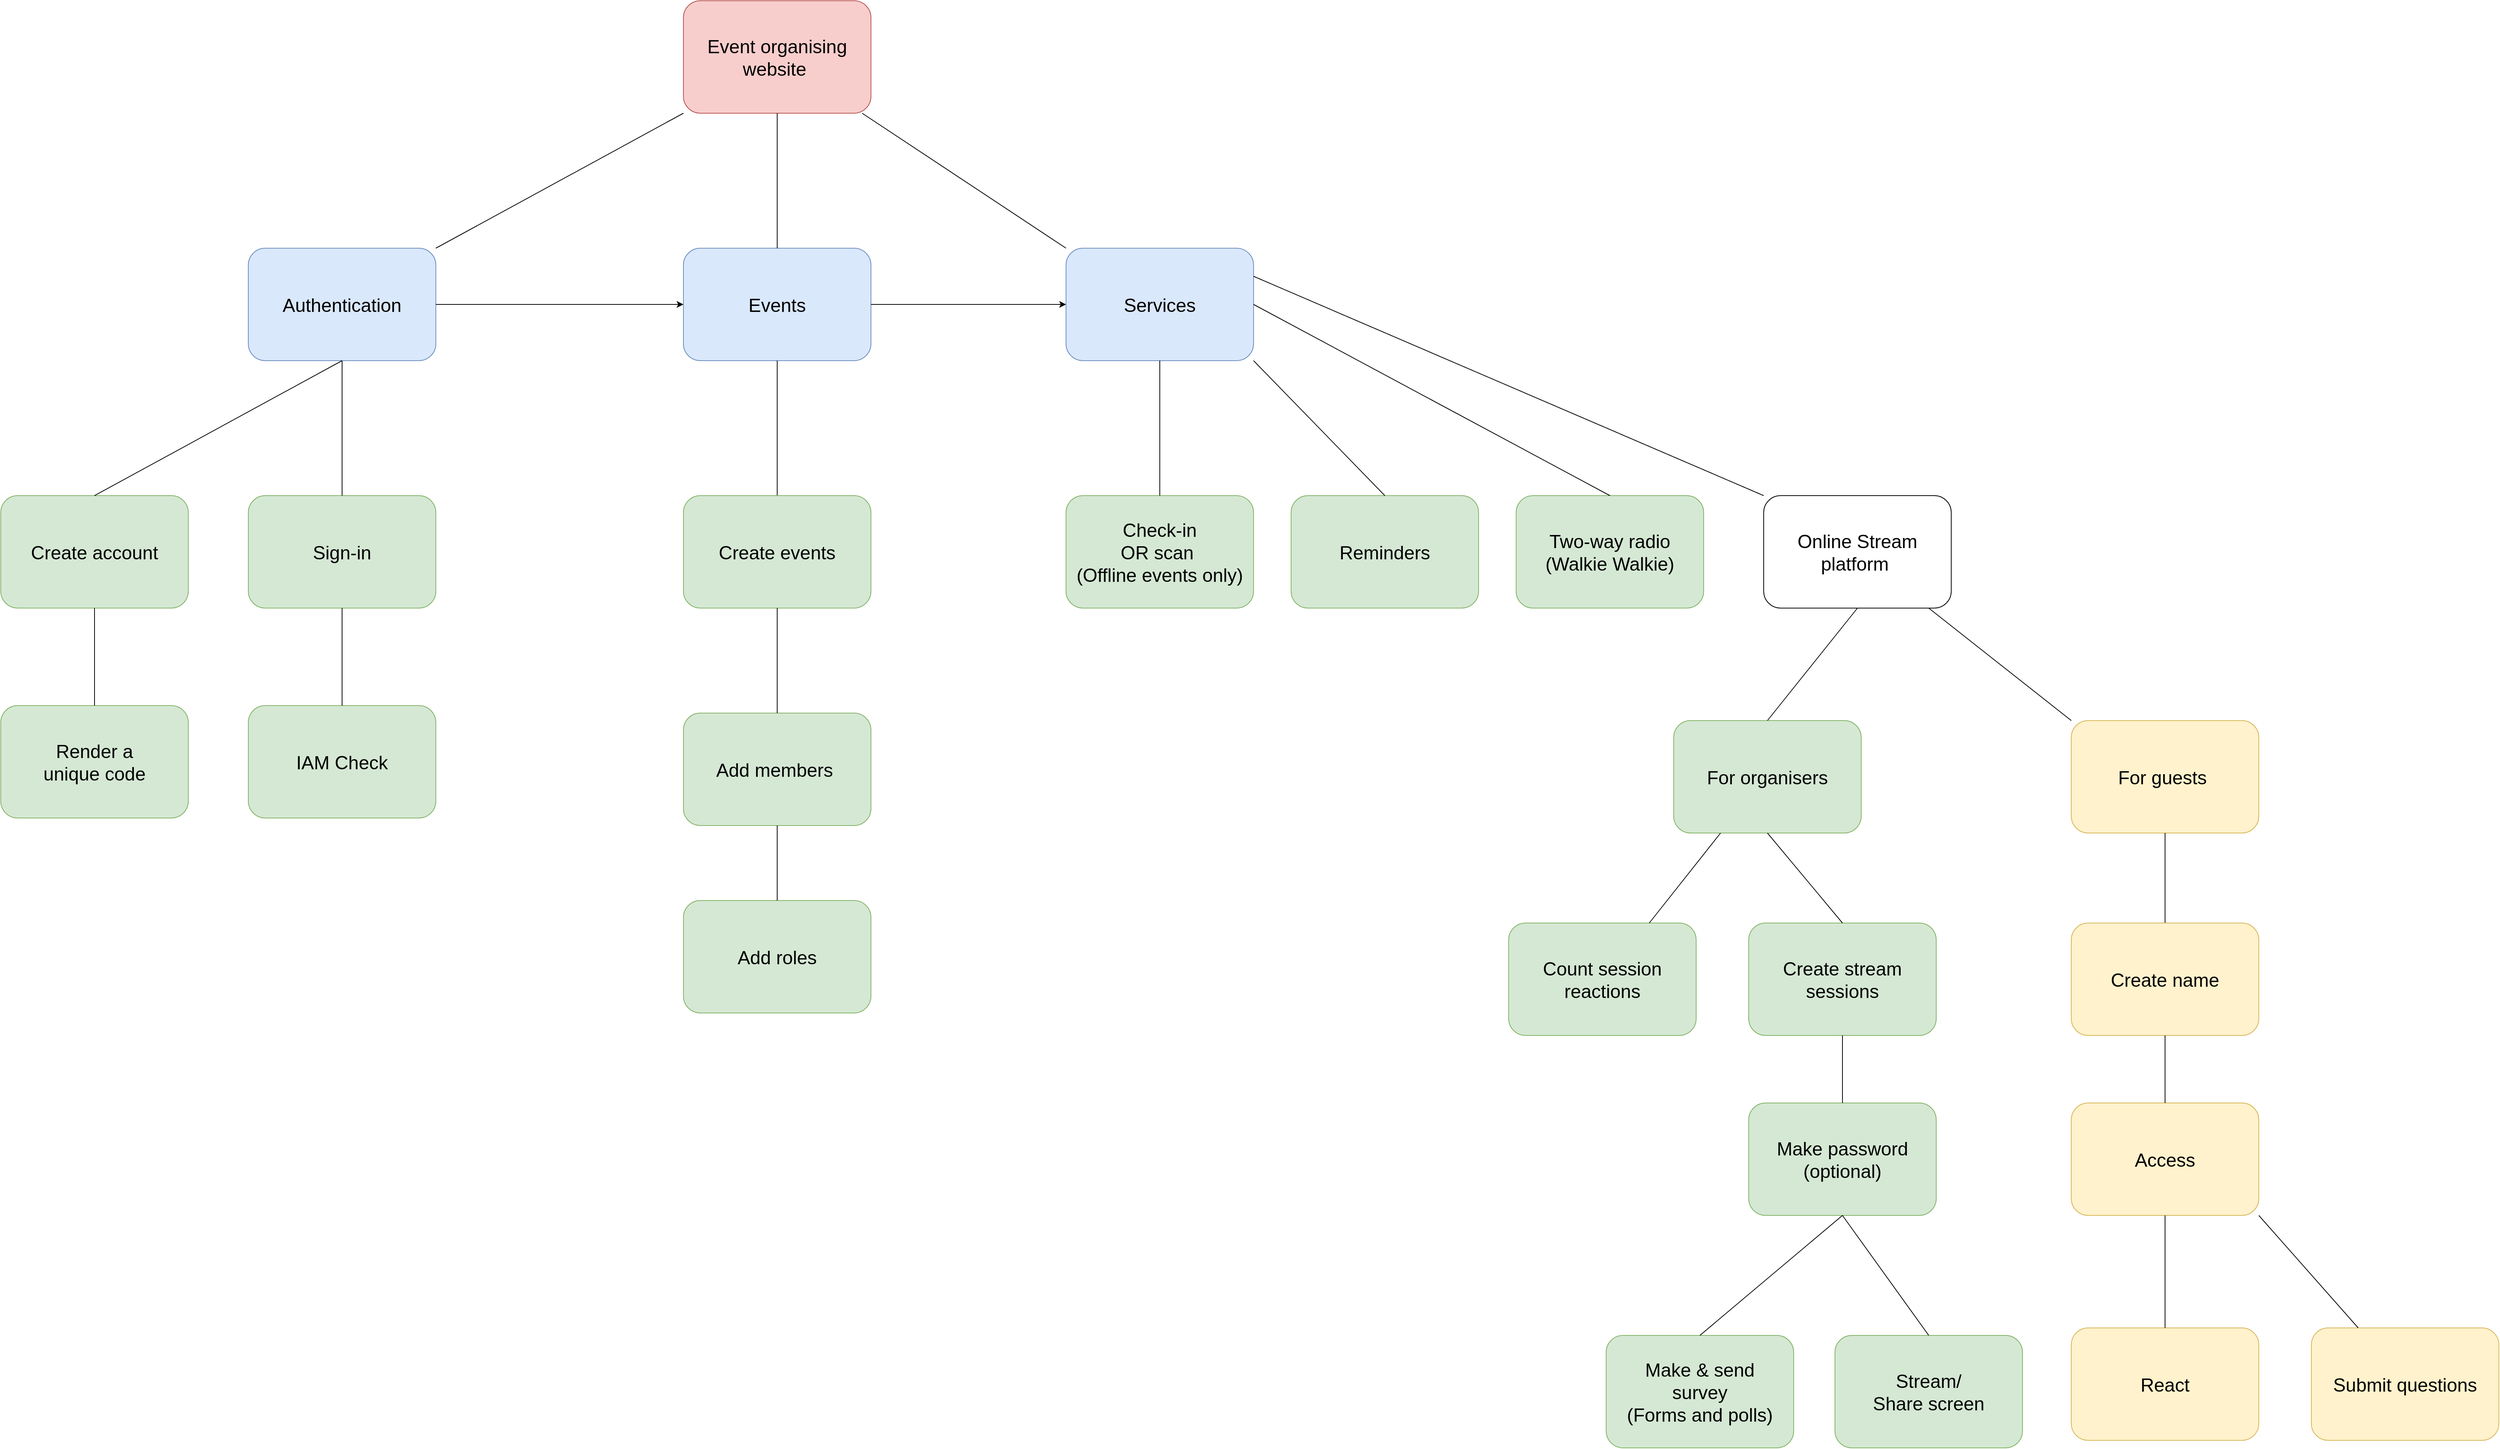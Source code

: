 <mxfile version="20.4.1" type="github">
  <diagram name="Page-1" id="9c096ad6-e400-ecc8-3e38-643d2caac077">
    <mxGraphModel dx="3008" dy="1956" grid="1" gridSize="10" guides="1" tooltips="1" connect="1" arrows="1" fold="1" page="1" pageScale="1.5" pageWidth="1169" pageHeight="826" background="none" math="0" shadow="0">
      <root>
        <mxCell id="0" style=";html=1;" />
        <mxCell id="1" style=";html=1;" parent="0" />
        <mxCell id="sBDTYE3ng_ILYUom7Yl2-1" value="&lt;font style=&quot;font-size: 25px;&quot;&gt;Event organising website&amp;nbsp;&lt;/font&gt;" style="rounded=1;whiteSpace=wrap;html=1;fillColor=#f8cecc;strokeColor=#b85450;" vertex="1" parent="1">
          <mxGeometry x="970" y="60" width="250" height="150" as="geometry" />
        </mxCell>
        <mxCell id="sBDTYE3ng_ILYUom7Yl2-2" value="&lt;span style=&quot;font-size: 25px;&quot;&gt;Authentication&lt;/span&gt;" style="rounded=1;whiteSpace=wrap;html=1;fillColor=#dae8fc;strokeColor=#6c8ebf;" vertex="1" parent="1">
          <mxGeometry x="390" y="390" width="250" height="150" as="geometry" />
        </mxCell>
        <mxCell id="sBDTYE3ng_ILYUom7Yl2-3" value="&lt;span style=&quot;font-size: 25px;&quot;&gt;Create account&lt;/span&gt;" style="rounded=1;whiteSpace=wrap;html=1;fillColor=#d5e8d4;strokeColor=#82b366;" vertex="1" parent="1">
          <mxGeometry x="60" y="720" width="250" height="150" as="geometry" />
        </mxCell>
        <mxCell id="sBDTYE3ng_ILYUom7Yl2-4" value="&lt;span style=&quot;font-size: 25px;&quot;&gt;Sign-in&lt;/span&gt;" style="rounded=1;whiteSpace=wrap;html=1;fillColor=#d5e8d4;strokeColor=#82b366;" vertex="1" parent="1">
          <mxGeometry x="390" y="720" width="250" height="150" as="geometry" />
        </mxCell>
        <mxCell id="sBDTYE3ng_ILYUom7Yl2-5" value="&lt;span style=&quot;font-size: 25px;&quot;&gt;Events&lt;/span&gt;" style="rounded=1;whiteSpace=wrap;html=1;fillColor=#dae8fc;strokeColor=#6c8ebf;" vertex="1" parent="1">
          <mxGeometry x="970" y="390" width="250" height="150" as="geometry" />
        </mxCell>
        <mxCell id="sBDTYE3ng_ILYUom7Yl2-6" value="&lt;span style=&quot;font-size: 25px;&quot;&gt;Services&lt;/span&gt;" style="rounded=1;whiteSpace=wrap;html=1;fillColor=#dae8fc;strokeColor=#6c8ebf;" vertex="1" parent="1">
          <mxGeometry x="1480" y="390" width="250" height="150" as="geometry" />
        </mxCell>
        <mxCell id="sBDTYE3ng_ILYUom7Yl2-7" value="&lt;span style=&quot;font-size: 25px;&quot;&gt;Add members&amp;nbsp;&lt;/span&gt;" style="rounded=1;whiteSpace=wrap;html=1;fillColor=#d5e8d4;strokeColor=#82b366;" vertex="1" parent="1">
          <mxGeometry x="970" y="1010" width="250" height="150" as="geometry" />
        </mxCell>
        <mxCell id="sBDTYE3ng_ILYUom7Yl2-8" value="&lt;span style=&quot;font-size: 25px;&quot;&gt;Add roles&lt;/span&gt;" style="rounded=1;whiteSpace=wrap;html=1;fillColor=#d5e8d4;strokeColor=#82b366;" vertex="1" parent="1">
          <mxGeometry x="970" y="1260" width="250" height="150" as="geometry" />
        </mxCell>
        <mxCell id="sBDTYE3ng_ILYUom7Yl2-9" value="&lt;span style=&quot;font-size: 25px;&quot;&gt;Reminders&lt;/span&gt;" style="rounded=1;whiteSpace=wrap;html=1;fillColor=#d5e8d4;strokeColor=#82b366;" vertex="1" parent="1">
          <mxGeometry x="1780" y="720" width="250" height="150" as="geometry" />
        </mxCell>
        <mxCell id="sBDTYE3ng_ILYUom7Yl2-10" value="&lt;span style=&quot;font-size: 25px;&quot;&gt;Two-way radio&lt;br&gt;(Walkie Walkie)&lt;br&gt;&lt;/span&gt;" style="rounded=1;whiteSpace=wrap;html=1;fillColor=#d5e8d4;strokeColor=#82b366;" vertex="1" parent="1">
          <mxGeometry x="2080" y="720" width="250" height="150" as="geometry" />
        </mxCell>
        <mxCell id="sBDTYE3ng_ILYUom7Yl2-11" value="&lt;span style=&quot;font-size: 25px;&quot;&gt;Online Stream platform&amp;nbsp;&lt;/span&gt;" style="rounded=1;whiteSpace=wrap;html=1;" vertex="1" parent="1">
          <mxGeometry x="2410" y="720" width="250" height="150" as="geometry" />
        </mxCell>
        <mxCell id="sBDTYE3ng_ILYUom7Yl2-12" value="&lt;span style=&quot;font-size: 25px;&quot;&gt;Render a &lt;br&gt;unique code&lt;/span&gt;" style="rounded=1;whiteSpace=wrap;html=1;fillColor=#d5e8d4;strokeColor=#82b366;" vertex="1" parent="1">
          <mxGeometry x="60" y="1000" width="250" height="150" as="geometry" />
        </mxCell>
        <mxCell id="sBDTYE3ng_ILYUom7Yl2-13" value="&lt;span style=&quot;font-size: 25px;&quot;&gt;For organisers&lt;/span&gt;" style="rounded=1;whiteSpace=wrap;html=1;fillColor=#d5e8d4;strokeColor=#82b366;" vertex="1" parent="1">
          <mxGeometry x="2290" y="1020" width="250" height="150" as="geometry" />
        </mxCell>
        <mxCell id="sBDTYE3ng_ILYUom7Yl2-14" value="&lt;span style=&quot;font-size: 25px;&quot;&gt;For guests&amp;nbsp;&lt;/span&gt;" style="rounded=1;whiteSpace=wrap;html=1;fillColor=#fff2cc;strokeColor=#d6b656;" vertex="1" parent="1">
          <mxGeometry x="2820" y="1020" width="250" height="150" as="geometry" />
        </mxCell>
        <mxCell id="sBDTYE3ng_ILYUom7Yl2-15" value="&lt;span style=&quot;font-size: 25px;&quot;&gt;Make &amp;amp; send&lt;br&gt;survey&lt;br&gt;(Forms and polls)&lt;br&gt;&lt;/span&gt;" style="rounded=1;whiteSpace=wrap;html=1;fillColor=#d5e8d4;strokeColor=#82b366;" vertex="1" parent="1">
          <mxGeometry x="2200" y="1840" width="250" height="150" as="geometry" />
        </mxCell>
        <mxCell id="sBDTYE3ng_ILYUom7Yl2-16" value="&lt;span style=&quot;font-size: 25px;&quot;&gt;Check-in&lt;br&gt;OR scan&amp;nbsp;&lt;br&gt;(Offline events only)&lt;br&gt;&lt;/span&gt;" style="rounded=1;whiteSpace=wrap;html=1;fillColor=#d5e8d4;strokeColor=#82b366;" vertex="1" parent="1">
          <mxGeometry x="1480" y="720" width="250" height="150" as="geometry" />
        </mxCell>
        <mxCell id="sBDTYE3ng_ILYUom7Yl2-18" value="&lt;span style=&quot;font-size: 25px;&quot;&gt;Create stream sessions&lt;br&gt;&lt;/span&gt;" style="rounded=1;whiteSpace=wrap;html=1;fillColor=#d5e8d4;strokeColor=#82b366;" vertex="1" parent="1">
          <mxGeometry x="2390" y="1290" width="250" height="150" as="geometry" />
        </mxCell>
        <mxCell id="sBDTYE3ng_ILYUom7Yl2-19" value="&lt;span style=&quot;font-size: 25px;&quot;&gt;Make password&lt;br&gt;(optional)&lt;br&gt;&lt;/span&gt;" style="rounded=1;whiteSpace=wrap;html=1;fillColor=#d5e8d4;strokeColor=#82b366;" vertex="1" parent="1">
          <mxGeometry x="2390" y="1530" width="250" height="150" as="geometry" />
        </mxCell>
        <mxCell id="sBDTYE3ng_ILYUom7Yl2-20" value="&lt;span style=&quot;font-size: 25px;&quot;&gt;Count session reactions&lt;br&gt;&lt;/span&gt;" style="rounded=1;whiteSpace=wrap;html=1;fillColor=#d5e8d4;strokeColor=#82b366;" vertex="1" parent="1">
          <mxGeometry x="2070" y="1290" width="250" height="150" as="geometry" />
        </mxCell>
        <mxCell id="sBDTYE3ng_ILYUom7Yl2-21" value="&lt;span style=&quot;font-size: 25px;&quot;&gt;Stream/&lt;br&gt;Share screen&lt;br&gt;&lt;/span&gt;" style="rounded=1;whiteSpace=wrap;html=1;fillColor=#d5e8d4;strokeColor=#82b366;" vertex="1" parent="1">
          <mxGeometry x="2505" y="1840" width="250" height="150" as="geometry" />
        </mxCell>
        <mxCell id="sBDTYE3ng_ILYUom7Yl2-22" value="&lt;span style=&quot;font-size: 25px;&quot;&gt;Access&lt;/span&gt;" style="rounded=1;whiteSpace=wrap;html=1;fillColor=#fff2cc;strokeColor=#d6b656;" vertex="1" parent="1">
          <mxGeometry x="2820" y="1530" width="250" height="150" as="geometry" />
        </mxCell>
        <mxCell id="sBDTYE3ng_ILYUom7Yl2-23" value="&lt;span style=&quot;font-size: 25px;&quot;&gt;React&lt;/span&gt;" style="rounded=1;whiteSpace=wrap;html=1;fillColor=#fff2cc;strokeColor=#d6b656;" vertex="1" parent="1">
          <mxGeometry x="2820" y="1830" width="250" height="150" as="geometry" />
        </mxCell>
        <mxCell id="sBDTYE3ng_ILYUom7Yl2-24" value="&lt;span style=&quot;font-size: 25px;&quot;&gt;Submit questions&lt;/span&gt;" style="rounded=1;whiteSpace=wrap;html=1;fillColor=#fff2cc;strokeColor=#d6b656;" vertex="1" parent="1">
          <mxGeometry x="3140" y="1830" width="250" height="150" as="geometry" />
        </mxCell>
        <mxCell id="sBDTYE3ng_ILYUom7Yl2-25" value="" style="endArrow=none;html=1;rounded=0;fontSize=25;entryX=0;entryY=1;entryDx=0;entryDy=0;exitX=1;exitY=0;exitDx=0;exitDy=0;" edge="1" parent="1" source="sBDTYE3ng_ILYUom7Yl2-2" target="sBDTYE3ng_ILYUom7Yl2-1">
          <mxGeometry width="50" height="50" relative="1" as="geometry">
            <mxPoint x="640" y="300" as="sourcePoint" />
            <mxPoint x="690" y="250" as="targetPoint" />
          </mxGeometry>
        </mxCell>
        <mxCell id="sBDTYE3ng_ILYUom7Yl2-26" value="" style="endArrow=none;html=1;rounded=0;fontSize=25;entryX=0.5;entryY=0;entryDx=0;entryDy=0;" edge="1" parent="1" source="sBDTYE3ng_ILYUom7Yl2-1" target="sBDTYE3ng_ILYUom7Yl2-5">
          <mxGeometry width="50" height="50" relative="1" as="geometry">
            <mxPoint x="845" y="280" as="sourcePoint" />
            <mxPoint x="845" y="300.711" as="targetPoint" />
          </mxGeometry>
        </mxCell>
        <mxCell id="sBDTYE3ng_ILYUom7Yl2-27" value="" style="endArrow=none;html=1;rounded=0;fontSize=25;exitX=0;exitY=0;exitDx=0;exitDy=0;" edge="1" parent="1" source="sBDTYE3ng_ILYUom7Yl2-6" target="sBDTYE3ng_ILYUom7Yl2-1">
          <mxGeometry width="50" height="50" relative="1" as="geometry">
            <mxPoint x="1160" y="340" as="sourcePoint" />
            <mxPoint x="1210" y="290" as="targetPoint" />
          </mxGeometry>
        </mxCell>
        <mxCell id="sBDTYE3ng_ILYUom7Yl2-28" value="" style="endArrow=none;html=1;rounded=0;fontSize=25;entryX=0.5;entryY=1;entryDx=0;entryDy=0;exitX=0.5;exitY=0;exitDx=0;exitDy=0;" edge="1" parent="1" source="sBDTYE3ng_ILYUom7Yl2-3" target="sBDTYE3ng_ILYUom7Yl2-2">
          <mxGeometry width="50" height="50" relative="1" as="geometry">
            <mxPoint x="-30" y="660" as="sourcePoint" />
            <mxPoint x="20" y="610" as="targetPoint" />
          </mxGeometry>
        </mxCell>
        <mxCell id="sBDTYE3ng_ILYUom7Yl2-29" value="" style="endArrow=none;html=1;rounded=0;fontSize=25;entryX=0.5;entryY=1;entryDx=0;entryDy=0;exitX=0.5;exitY=0;exitDx=0;exitDy=0;" edge="1" parent="1" source="sBDTYE3ng_ILYUom7Yl2-4" target="sBDTYE3ng_ILYUom7Yl2-2">
          <mxGeometry width="50" height="50" relative="1" as="geometry">
            <mxPoint x="90" y="590" as="sourcePoint" />
            <mxPoint x="140" y="540" as="targetPoint" />
          </mxGeometry>
        </mxCell>
        <mxCell id="sBDTYE3ng_ILYUom7Yl2-30" value="&lt;span style=&quot;font-size: 25px;&quot;&gt;IAM Check&lt;/span&gt;" style="rounded=1;whiteSpace=wrap;html=1;fillColor=#d5e8d4;strokeColor=#82b366;" vertex="1" parent="1">
          <mxGeometry x="390" y="1000" width="250" height="150" as="geometry" />
        </mxCell>
        <mxCell id="sBDTYE3ng_ILYUom7Yl2-31" value="" style="endArrow=none;html=1;rounded=0;fontSize=25;entryX=0.5;entryY=1;entryDx=0;entryDy=0;exitX=0.5;exitY=0;exitDx=0;exitDy=0;" edge="1" parent="1" source="sBDTYE3ng_ILYUom7Yl2-12" target="sBDTYE3ng_ILYUom7Yl2-3">
          <mxGeometry width="50" height="50" relative="1" as="geometry">
            <mxPoint x="-430" y="980" as="sourcePoint" />
            <mxPoint x="-380" y="930" as="targetPoint" />
          </mxGeometry>
        </mxCell>
        <mxCell id="sBDTYE3ng_ILYUom7Yl2-32" value="" style="endArrow=none;html=1;rounded=0;fontSize=25;entryX=0.5;entryY=1;entryDx=0;entryDy=0;exitX=0.5;exitY=0;exitDx=0;exitDy=0;" edge="1" parent="1" source="sBDTYE3ng_ILYUom7Yl2-30" target="sBDTYE3ng_ILYUom7Yl2-4">
          <mxGeometry width="50" height="50" relative="1" as="geometry">
            <mxPoint x="-125" y="1010" as="sourcePoint" />
            <mxPoint x="-125" y="880" as="targetPoint" />
          </mxGeometry>
        </mxCell>
        <mxCell id="sBDTYE3ng_ILYUom7Yl2-33" value="" style="endArrow=none;html=1;rounded=0;fontSize=25;entryX=0.5;entryY=1;entryDx=0;entryDy=0;exitX=0.5;exitY=0;exitDx=0;exitDy=0;" edge="1" parent="1" source="sBDTYE3ng_ILYUom7Yl2-36" target="sBDTYE3ng_ILYUom7Yl2-5">
          <mxGeometry width="50" height="50" relative="1" as="geometry">
            <mxPoint x="600" y="710" as="sourcePoint" />
            <mxPoint x="650" y="660" as="targetPoint" />
          </mxGeometry>
        </mxCell>
        <mxCell id="sBDTYE3ng_ILYUom7Yl2-35" value="" style="endArrow=classic;html=1;rounded=0;fontSize=25;exitX=1;exitY=0.5;exitDx=0;exitDy=0;entryX=0;entryY=0.5;entryDx=0;entryDy=0;" edge="1" parent="1" source="sBDTYE3ng_ILYUom7Yl2-2" target="sBDTYE3ng_ILYUom7Yl2-5">
          <mxGeometry width="50" height="50" relative="1" as="geometry">
            <mxPoint x="450" y="530" as="sourcePoint" />
            <mxPoint x="500" y="480" as="targetPoint" />
          </mxGeometry>
        </mxCell>
        <mxCell id="sBDTYE3ng_ILYUom7Yl2-36" value="&lt;span style=&quot;font-size: 25px;&quot;&gt;Create events&lt;/span&gt;" style="rounded=1;whiteSpace=wrap;html=1;fillColor=#d5e8d4;strokeColor=#82b366;" vertex="1" parent="1">
          <mxGeometry x="970" y="720" width="250" height="150" as="geometry" />
        </mxCell>
        <mxCell id="sBDTYE3ng_ILYUom7Yl2-37" value="" style="endArrow=none;html=1;rounded=0;fontSize=25;entryX=0.5;entryY=1;entryDx=0;entryDy=0;" edge="1" parent="1" source="sBDTYE3ng_ILYUom7Yl2-7" target="sBDTYE3ng_ILYUom7Yl2-36">
          <mxGeometry width="50" height="50" relative="1" as="geometry">
            <mxPoint x="855" y="730" as="sourcePoint" />
            <mxPoint x="850" y="870" as="targetPoint" />
          </mxGeometry>
        </mxCell>
        <mxCell id="sBDTYE3ng_ILYUom7Yl2-38" value="" style="endArrow=none;html=1;rounded=0;fontSize=25;entryX=0.5;entryY=1;entryDx=0;entryDy=0;" edge="1" parent="1" source="sBDTYE3ng_ILYUom7Yl2-8" target="sBDTYE3ng_ILYUom7Yl2-7">
          <mxGeometry width="50" height="50" relative="1" as="geometry">
            <mxPoint x="855" y="1000" as="sourcePoint" />
            <mxPoint x="855" y="880" as="targetPoint" />
          </mxGeometry>
        </mxCell>
        <mxCell id="sBDTYE3ng_ILYUom7Yl2-39" value="" style="endArrow=none;html=1;rounded=0;fontSize=25;entryX=0.5;entryY=1;entryDx=0;entryDy=0;exitX=0.5;exitY=0;exitDx=0;exitDy=0;" edge="1" parent="1" source="sBDTYE3ng_ILYUom7Yl2-16" target="sBDTYE3ng_ILYUom7Yl2-6">
          <mxGeometry width="50" height="50" relative="1" as="geometry">
            <mxPoint x="1660" y="580" as="sourcePoint" />
            <mxPoint x="1710" y="530" as="targetPoint" />
          </mxGeometry>
        </mxCell>
        <mxCell id="sBDTYE3ng_ILYUom7Yl2-40" value="" style="endArrow=none;html=1;rounded=0;fontSize=25;entryX=1;entryY=1;entryDx=0;entryDy=0;exitX=0.5;exitY=0;exitDx=0;exitDy=0;" edge="1" parent="1" source="sBDTYE3ng_ILYUom7Yl2-9" target="sBDTYE3ng_ILYUom7Yl2-6">
          <mxGeometry width="50" height="50" relative="1" as="geometry">
            <mxPoint x="1690" y="540" as="sourcePoint" />
            <mxPoint x="1740" y="490" as="targetPoint" />
          </mxGeometry>
        </mxCell>
        <mxCell id="sBDTYE3ng_ILYUom7Yl2-41" value="" style="endArrow=none;html=1;rounded=0;fontSize=25;entryX=0.5;entryY=0;entryDx=0;entryDy=0;exitX=1;exitY=0.5;exitDx=0;exitDy=0;" edge="1" parent="1" source="sBDTYE3ng_ILYUom7Yl2-6" target="sBDTYE3ng_ILYUom7Yl2-10">
          <mxGeometry width="50" height="50" relative="1" as="geometry">
            <mxPoint x="1530" y="500" as="sourcePoint" />
            <mxPoint x="1580" y="450" as="targetPoint" />
          </mxGeometry>
        </mxCell>
        <mxCell id="sBDTYE3ng_ILYUom7Yl2-42" value="" style="endArrow=none;html=1;rounded=0;fontSize=25;exitX=1;exitY=0.25;exitDx=0;exitDy=0;entryX=0;entryY=0;entryDx=0;entryDy=0;" edge="1" parent="1" source="sBDTYE3ng_ILYUom7Yl2-6" target="sBDTYE3ng_ILYUom7Yl2-11">
          <mxGeometry width="50" height="50" relative="1" as="geometry">
            <mxPoint x="1910" y="490" as="sourcePoint" />
            <mxPoint x="1960" y="440" as="targetPoint" />
          </mxGeometry>
        </mxCell>
        <mxCell id="sBDTYE3ng_ILYUom7Yl2-43" value="" style="endArrow=none;html=1;rounded=0;fontSize=25;entryX=0.5;entryY=1;entryDx=0;entryDy=0;exitX=0.5;exitY=0;exitDx=0;exitDy=0;" edge="1" parent="1" source="sBDTYE3ng_ILYUom7Yl2-13" target="sBDTYE3ng_ILYUom7Yl2-11">
          <mxGeometry width="50" height="50" relative="1" as="geometry">
            <mxPoint x="3010" y="580" as="sourcePoint" />
            <mxPoint x="3060" y="530" as="targetPoint" />
          </mxGeometry>
        </mxCell>
        <mxCell id="sBDTYE3ng_ILYUom7Yl2-44" value="" style="endArrow=none;html=1;rounded=0;fontSize=25;exitX=0;exitY=0;exitDx=0;exitDy=0;" edge="1" parent="1" source="sBDTYE3ng_ILYUom7Yl2-14" target="sBDTYE3ng_ILYUom7Yl2-11">
          <mxGeometry width="50" height="50" relative="1" as="geometry">
            <mxPoint x="2980" y="600" as="sourcePoint" />
            <mxPoint x="3030" y="550" as="targetPoint" />
          </mxGeometry>
        </mxCell>
        <mxCell id="sBDTYE3ng_ILYUom7Yl2-45" value="" style="endArrow=none;html=1;rounded=0;fontSize=25;entryX=0.5;entryY=1;entryDx=0;entryDy=0;exitX=0.5;exitY=0;exitDx=0;exitDy=0;" edge="1" parent="1" source="sBDTYE3ng_ILYUom7Yl2-18" target="sBDTYE3ng_ILYUom7Yl2-13">
          <mxGeometry width="50" height="50" relative="1" as="geometry">
            <mxPoint x="2630" y="1190" as="sourcePoint" />
            <mxPoint x="2680" y="1140" as="targetPoint" />
          </mxGeometry>
        </mxCell>
        <mxCell id="sBDTYE3ng_ILYUom7Yl2-46" value="" style="endArrow=none;html=1;rounded=0;fontSize=25;entryX=0.25;entryY=1;entryDx=0;entryDy=0;exitX=0.75;exitY=0;exitDx=0;exitDy=0;" edge="1" parent="1" source="sBDTYE3ng_ILYUom7Yl2-20" target="sBDTYE3ng_ILYUom7Yl2-13">
          <mxGeometry width="50" height="50" relative="1" as="geometry">
            <mxPoint x="2420" y="1210" as="sourcePoint" />
            <mxPoint x="2470" y="1160" as="targetPoint" />
          </mxGeometry>
        </mxCell>
        <mxCell id="sBDTYE3ng_ILYUom7Yl2-47" value="" style="endArrow=none;html=1;rounded=0;fontSize=25;entryX=0.5;entryY=1;entryDx=0;entryDy=0;exitX=0.5;exitY=0;exitDx=0;exitDy=0;" edge="1" parent="1" source="sBDTYE3ng_ILYUom7Yl2-19" target="sBDTYE3ng_ILYUom7Yl2-18">
          <mxGeometry width="50" height="50" relative="1" as="geometry">
            <mxPoint x="2320" y="1670" as="sourcePoint" />
            <mxPoint x="2370" y="1620" as="targetPoint" />
          </mxGeometry>
        </mxCell>
        <mxCell id="sBDTYE3ng_ILYUom7Yl2-48" value="" style="endArrow=none;html=1;rounded=0;fontSize=25;entryX=0.5;entryY=1;entryDx=0;entryDy=0;exitX=0.5;exitY=0;exitDx=0;exitDy=0;" edge="1" parent="1" source="sBDTYE3ng_ILYUom7Yl2-15" target="sBDTYE3ng_ILYUom7Yl2-19">
          <mxGeometry width="50" height="50" relative="1" as="geometry">
            <mxPoint x="2460" y="1820" as="sourcePoint" />
            <mxPoint x="2510" y="1770" as="targetPoint" />
          </mxGeometry>
        </mxCell>
        <mxCell id="sBDTYE3ng_ILYUom7Yl2-49" value="" style="endArrow=none;html=1;rounded=0;fontSize=25;exitX=0.5;exitY=0;exitDx=0;exitDy=0;entryX=0.5;entryY=1;entryDx=0;entryDy=0;" edge="1" parent="1" source="sBDTYE3ng_ILYUom7Yl2-21" target="sBDTYE3ng_ILYUom7Yl2-19">
          <mxGeometry width="50" height="50" relative="1" as="geometry">
            <mxPoint x="2690" y="1710" as="sourcePoint" />
            <mxPoint x="2660" y="1640" as="targetPoint" />
          </mxGeometry>
        </mxCell>
        <mxCell id="sBDTYE3ng_ILYUom7Yl2-50" value="" style="endArrow=none;html=1;rounded=0;fontSize=25;entryX=0.5;entryY=1;entryDx=0;entryDy=0;exitX=0.5;exitY=0;exitDx=0;exitDy=0;" edge="1" parent="1" source="sBDTYE3ng_ILYUom7Yl2-58" target="sBDTYE3ng_ILYUom7Yl2-14">
          <mxGeometry width="50" height="50" relative="1" as="geometry">
            <mxPoint x="3120" y="1260" as="sourcePoint" />
            <mxPoint x="3170" y="1210" as="targetPoint" />
          </mxGeometry>
        </mxCell>
        <mxCell id="sBDTYE3ng_ILYUom7Yl2-51" value="" style="endArrow=none;html=1;rounded=0;fontSize=25;entryX=0.5;entryY=1;entryDx=0;entryDy=0;exitX=0.5;exitY=0;exitDx=0;exitDy=0;" edge="1" parent="1" source="sBDTYE3ng_ILYUom7Yl2-23" target="sBDTYE3ng_ILYUom7Yl2-22">
          <mxGeometry width="50" height="50" relative="1" as="geometry">
            <mxPoint x="3170" y="1750" as="sourcePoint" />
            <mxPoint x="3220" y="1700" as="targetPoint" />
          </mxGeometry>
        </mxCell>
        <mxCell id="sBDTYE3ng_ILYUom7Yl2-52" value="" style="endArrow=none;html=1;rounded=0;fontSize=25;entryX=1;entryY=1;entryDx=0;entryDy=0;exitX=0.25;exitY=0;exitDx=0;exitDy=0;" edge="1" parent="1" source="sBDTYE3ng_ILYUom7Yl2-24" target="sBDTYE3ng_ILYUom7Yl2-22">
          <mxGeometry width="50" height="50" relative="1" as="geometry">
            <mxPoint x="3480" y="1630" as="sourcePoint" />
            <mxPoint x="3530" y="1580" as="targetPoint" />
          </mxGeometry>
        </mxCell>
        <mxCell id="sBDTYE3ng_ILYUom7Yl2-53" value="" style="endArrow=classic;html=1;rounded=0;fontSize=25;exitX=1;exitY=0.5;exitDx=0;exitDy=0;entryX=0;entryY=0.5;entryDx=0;entryDy=0;" edge="1" parent="1" source="sBDTYE3ng_ILYUom7Yl2-5" target="sBDTYE3ng_ILYUom7Yl2-6">
          <mxGeometry width="50" height="50" relative="1" as="geometry">
            <mxPoint x="1070" y="490" as="sourcePoint" />
            <mxPoint x="1120" y="440" as="targetPoint" />
          </mxGeometry>
        </mxCell>
        <mxCell id="sBDTYE3ng_ILYUom7Yl2-58" value="&lt;span style=&quot;font-size: 25px;&quot;&gt;Create name&lt;/span&gt;" style="rounded=1;whiteSpace=wrap;html=1;fillColor=#fff2cc;strokeColor=#d6b656;" vertex="1" parent="1">
          <mxGeometry x="2820" y="1290" width="250" height="150" as="geometry" />
        </mxCell>
        <mxCell id="sBDTYE3ng_ILYUom7Yl2-59" value="" style="endArrow=none;html=1;rounded=0;fontSize=25;entryX=0.5;entryY=1;entryDx=0;entryDy=0;exitX=0.5;exitY=0;exitDx=0;exitDy=0;" edge="1" parent="1" source="sBDTYE3ng_ILYUom7Yl2-22" target="sBDTYE3ng_ILYUom7Yl2-58">
          <mxGeometry width="50" height="50" relative="1" as="geometry">
            <mxPoint x="2955" y="1300" as="sourcePoint" />
            <mxPoint x="2955" y="1180" as="targetPoint" />
          </mxGeometry>
        </mxCell>
      </root>
    </mxGraphModel>
  </diagram>
</mxfile>
